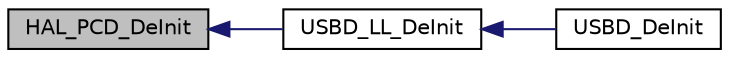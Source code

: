 digraph "HAL_PCD_DeInit"
{
  edge [fontname="Helvetica",fontsize="10",labelfontname="Helvetica",labelfontsize="10"];
  node [fontname="Helvetica",fontsize="10",shape=record];
  rankdir="LR";
  Node1 [label="HAL_PCD_DeInit",height=0.2,width=0.4,color="black", fillcolor="grey75", style="filled", fontcolor="black"];
  Node1 -> Node2 [dir="back",color="midnightblue",fontsize="10",style="solid",fontname="Helvetica"];
  Node2 [label="USBD_LL_DeInit",height=0.2,width=0.4,color="black", fillcolor="white", style="filled",URL="$group___u_s_b_d___c_o_r_e___exported___functions_prototype.html#gaae9bfb6a27b11f232fc55a1d1b28be24",tooltip="De-Initializes the Low Level portion of the Device driver. "];
  Node2 -> Node3 [dir="back",color="midnightblue",fontsize="10",style="solid",fontname="Helvetica"];
  Node3 [label="USBD_DeInit",height=0.2,width=0.4,color="black", fillcolor="white", style="filled",URL="$group___u_s_b_d___c_o_r_e___private___functions.html#ga9d0ee86f2309eef71d3233080752dea2",tooltip="USBD_DeInit Re-Initialize th device library. "];
}

